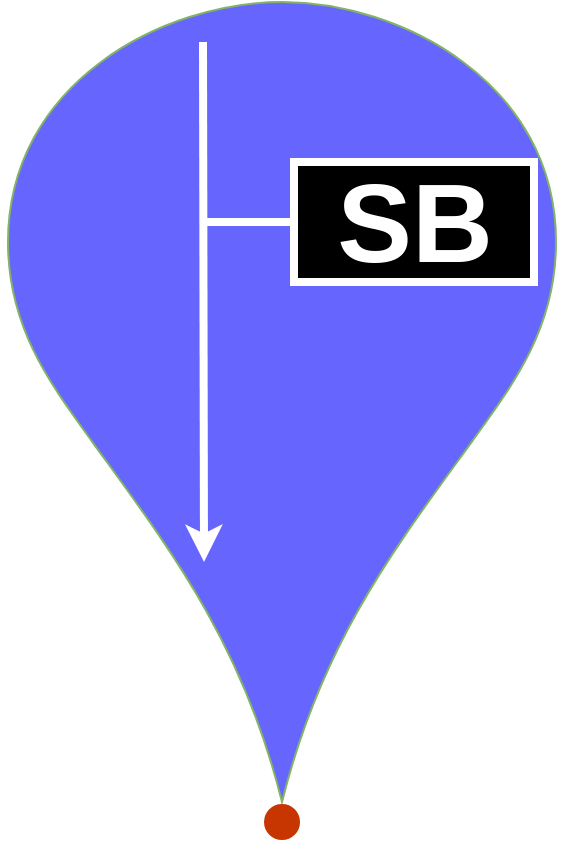 <mxfile version="24.6.4" type="github">
  <diagram name="Page-1" id="eovN-4z9HB7-FLf9IqhV">
    <mxGraphModel dx="794" dy="428" grid="1" gridSize="10" guides="1" tooltips="1" connect="1" arrows="1" fold="1" page="1" pageScale="1" pageWidth="850" pageHeight="1100" math="0" shadow="0">
      <root>
        <mxCell id="0" />
        <mxCell id="1" parent="0" />
        <mxCell id="LxRtRh2ZlBeRw3DF-ybX-2" value="" style="html=1;outlineConnect=0;whiteSpace=wrap;shape=mxgraph.archimate3.locationIcon;fillColor=#6666FF;aspect=fixed;strokeColor=#82b366;gradientColor=none;" parent="1" vertex="1">
          <mxGeometry x="414" y="60" width="280.01" height="400" as="geometry" />
        </mxCell>
        <mxCell id="fmWiyUDYH5ZEofo7Le9D-2" value="" style="shape=waypoint;sketch=0;size=6;pointerEvents=1;points=[];fillColor=#D91212;resizable=0;rotatable=0;perimeter=centerPerimeter;snapToPoint=1;strokeWidth=7;strokeColor=#C73500;fontColor=#000000;fillStyle=auto;" parent="1" vertex="1">
          <mxGeometry x="544.01" y="460" width="20" height="20" as="geometry" />
        </mxCell>
        <mxCell id="g1jpv3dnhJKKLLaKHrZV-36" value="" style="rounded=0;whiteSpace=wrap;html=1;fillColor=#000000;strokeColor=#FFFFFF;strokeWidth=4;" vertex="1" parent="1">
          <mxGeometry x="560" y="140" width="120" height="60" as="geometry" />
        </mxCell>
        <mxCell id="g1jpv3dnhJKKLLaKHrZV-37" value="" style="endArrow=classic;html=1;rounded=0;strokeColor=#FFFFFF;strokeWidth=4;" edge="1" parent="1">
          <mxGeometry width="50" height="50" relative="1" as="geometry">
            <mxPoint x="514.5" y="80" as="sourcePoint" />
            <mxPoint x="515" y="340" as="targetPoint" />
          </mxGeometry>
        </mxCell>
        <mxCell id="g1jpv3dnhJKKLLaKHrZV-41" value="" style="line;strokeWidth=4;html=1;strokeColor=#FFFFFF;" vertex="1" parent="1">
          <mxGeometry x="514.01" y="165" width="45.99" height="10" as="geometry" />
        </mxCell>
        <mxCell id="g1jpv3dnhJKKLLaKHrZV-43" value="&lt;font size=&quot;1&quot; style=&quot;&quot; color=&quot;#ffffff&quot;&gt;&lt;b style=&quot;font-size: 56px;&quot;&gt;SB&lt;/b&gt;&lt;/font&gt;" style="text;html=1;align=center;verticalAlign=middle;resizable=0;points=[];autosize=1;strokeColor=none;fillColor=none;" vertex="1" parent="1">
          <mxGeometry x="570" y="130" width="100" height="80" as="geometry" />
        </mxCell>
      </root>
    </mxGraphModel>
  </diagram>
</mxfile>
